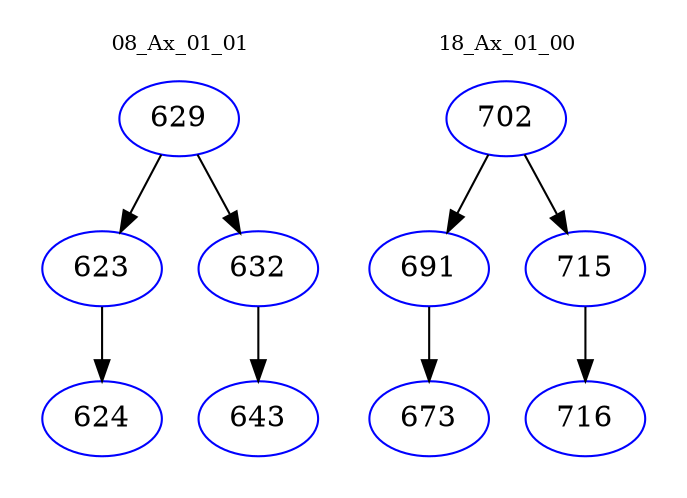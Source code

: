 digraph{
subgraph cluster_0 {
color = white
label = "08_Ax_01_01";
fontsize=10;
T0_629 [label="629", color="blue"]
T0_629 -> T0_623 [color="black"]
T0_623 [label="623", color="blue"]
T0_623 -> T0_624 [color="black"]
T0_624 [label="624", color="blue"]
T0_629 -> T0_632 [color="black"]
T0_632 [label="632", color="blue"]
T0_632 -> T0_643 [color="black"]
T0_643 [label="643", color="blue"]
}
subgraph cluster_1 {
color = white
label = "18_Ax_01_00";
fontsize=10;
T1_702 [label="702", color="blue"]
T1_702 -> T1_691 [color="black"]
T1_691 [label="691", color="blue"]
T1_691 -> T1_673 [color="black"]
T1_673 [label="673", color="blue"]
T1_702 -> T1_715 [color="black"]
T1_715 [label="715", color="blue"]
T1_715 -> T1_716 [color="black"]
T1_716 [label="716", color="blue"]
}
}
